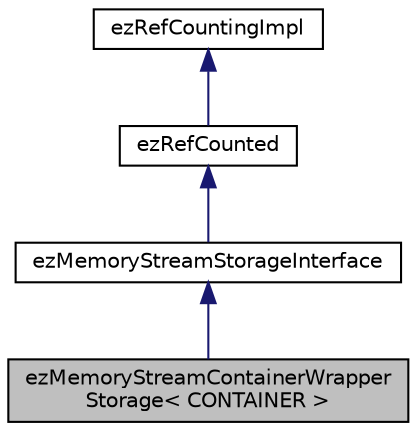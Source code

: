 digraph "ezMemoryStreamContainerWrapperStorage&lt; CONTAINER &gt;"
{
 // LATEX_PDF_SIZE
  edge [fontname="Helvetica",fontsize="10",labelfontname="Helvetica",labelfontsize="10"];
  node [fontname="Helvetica",fontsize="10",shape=record];
  Node1 [label="ezMemoryStreamContainerWrapper\lStorage\< CONTAINER \>",height=0.2,width=0.4,color="black", fillcolor="grey75", style="filled", fontcolor="black",tooltip="Wrapper around an existing container to implement ezMemoryStreamStorageInterface."];
  Node2 -> Node1 [dir="back",color="midnightblue",fontsize="10",style="solid",fontname="Helvetica"];
  Node2 [label="ezMemoryStreamStorageInterface",height=0.2,width=0.4,color="black", fillcolor="white", style="filled",URL="$d1/d42/classez_memory_stream_storage_interface.htm",tooltip="Instances of this class act as storage for memory streams."];
  Node3 -> Node2 [dir="back",color="midnightblue",fontsize="10",style="solid",fontname="Helvetica"];
  Node3 [label="ezRefCounted",height=0.2,width=0.4,color="black", fillcolor="white", style="filled",URL="$d2/d70/classez_ref_counted.htm",tooltip="Base class for reference counted objects."];
  Node4 -> Node3 [dir="back",color="midnightblue",fontsize="10",style="solid",fontname="Helvetica"];
  Node4 [label="ezRefCountingImpl",height=0.2,width=0.4,color="black", fillcolor="white", style="filled",URL="$d9/d13/classez_ref_counting_impl.htm",tooltip=" "];
}
